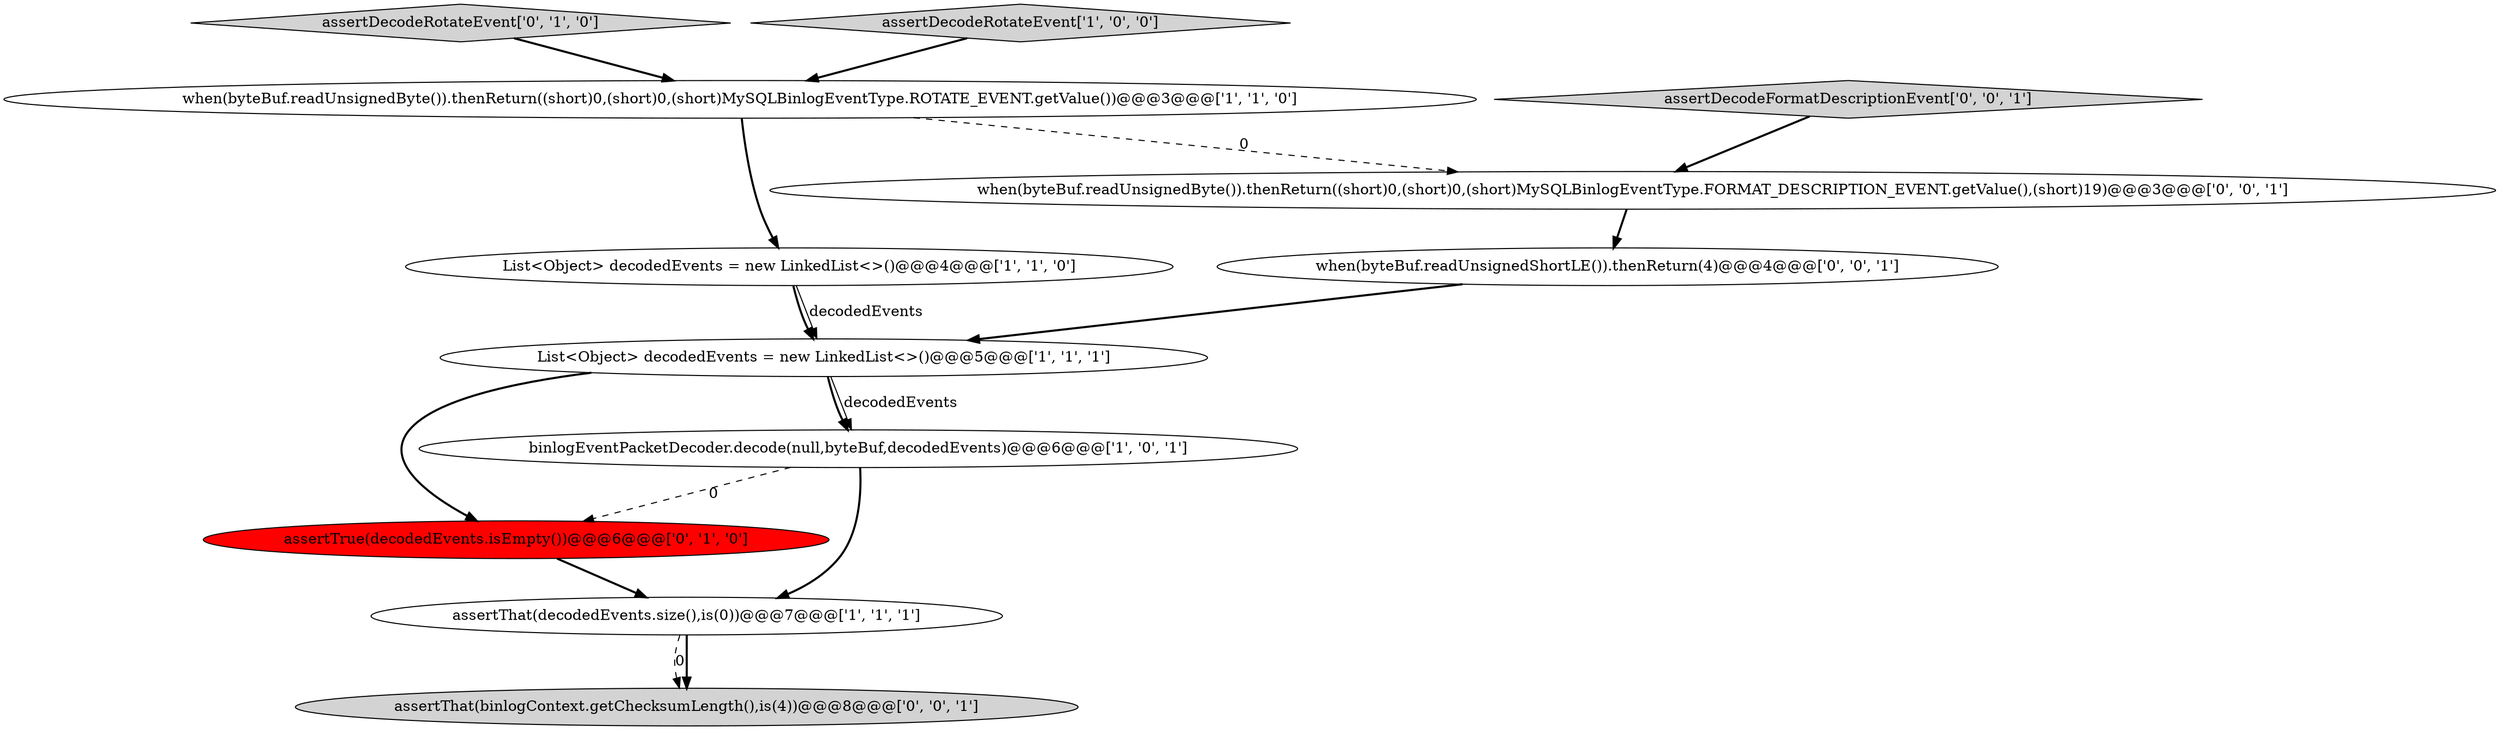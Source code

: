 digraph {
7 [style = filled, label = "assertDecodeRotateEvent['0', '1', '0']", fillcolor = lightgray, shape = diamond image = "AAA0AAABBB2BBB"];
8 [style = filled, label = "assertThat(binlogContext.getChecksumLength(),is(4))@@@8@@@['0', '0', '1']", fillcolor = lightgray, shape = ellipse image = "AAA0AAABBB3BBB"];
5 [style = filled, label = "List<Object> decodedEvents = new LinkedList<>()@@@5@@@['1', '1', '1']", fillcolor = white, shape = ellipse image = "AAA0AAABBB1BBB"];
11 [style = filled, label = "when(byteBuf.readUnsignedShortLE()).thenReturn(4)@@@4@@@['0', '0', '1']", fillcolor = white, shape = ellipse image = "AAA0AAABBB3BBB"];
10 [style = filled, label = "assertDecodeFormatDescriptionEvent['0', '0', '1']", fillcolor = lightgray, shape = diamond image = "AAA0AAABBB3BBB"];
2 [style = filled, label = "assertDecodeRotateEvent['1', '0', '0']", fillcolor = lightgray, shape = diamond image = "AAA0AAABBB1BBB"];
6 [style = filled, label = "assertTrue(decodedEvents.isEmpty())@@@6@@@['0', '1', '0']", fillcolor = red, shape = ellipse image = "AAA1AAABBB2BBB"];
9 [style = filled, label = "when(byteBuf.readUnsignedByte()).thenReturn((short)0,(short)0,(short)MySQLBinlogEventType.FORMAT_DESCRIPTION_EVENT.getValue(),(short)19)@@@3@@@['0', '0', '1']", fillcolor = white, shape = ellipse image = "AAA0AAABBB3BBB"];
1 [style = filled, label = "binlogEventPacketDecoder.decode(null,byteBuf,decodedEvents)@@@6@@@['1', '0', '1']", fillcolor = white, shape = ellipse image = "AAA0AAABBB1BBB"];
0 [style = filled, label = "assertThat(decodedEvents.size(),is(0))@@@7@@@['1', '1', '1']", fillcolor = white, shape = ellipse image = "AAA0AAABBB1BBB"];
4 [style = filled, label = "List<Object> decodedEvents = new LinkedList<>()@@@4@@@['1', '1', '0']", fillcolor = white, shape = ellipse image = "AAA0AAABBB1BBB"];
3 [style = filled, label = "when(byteBuf.readUnsignedByte()).thenReturn((short)0,(short)0,(short)MySQLBinlogEventType.ROTATE_EVENT.getValue())@@@3@@@['1', '1', '0']", fillcolor = white, shape = ellipse image = "AAA0AAABBB1BBB"];
0->8 [style = dashed, label="0"];
5->1 [style = bold, label=""];
11->5 [style = bold, label=""];
10->9 [style = bold, label=""];
6->0 [style = bold, label=""];
1->0 [style = bold, label=""];
5->6 [style = bold, label=""];
9->11 [style = bold, label=""];
3->9 [style = dashed, label="0"];
4->5 [style = bold, label=""];
3->4 [style = bold, label=""];
1->6 [style = dashed, label="0"];
7->3 [style = bold, label=""];
5->1 [style = solid, label="decodedEvents"];
2->3 [style = bold, label=""];
0->8 [style = bold, label=""];
4->5 [style = solid, label="decodedEvents"];
}
